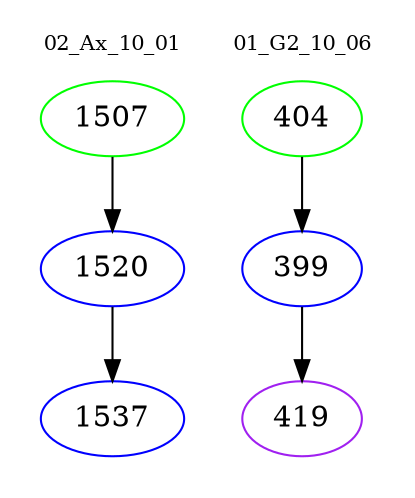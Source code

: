 digraph{
subgraph cluster_0 {
color = white
label = "02_Ax_10_01";
fontsize=10;
T0_1507 [label="1507", color="green"]
T0_1507 -> T0_1520 [color="black"]
T0_1520 [label="1520", color="blue"]
T0_1520 -> T0_1537 [color="black"]
T0_1537 [label="1537", color="blue"]
}
subgraph cluster_1 {
color = white
label = "01_G2_10_06";
fontsize=10;
T1_404 [label="404", color="green"]
T1_404 -> T1_399 [color="black"]
T1_399 [label="399", color="blue"]
T1_399 -> T1_419 [color="black"]
T1_419 [label="419", color="purple"]
}
}

